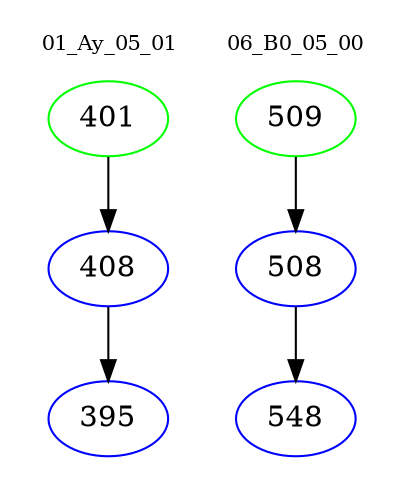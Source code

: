 digraph{
subgraph cluster_0 {
color = white
label = "01_Ay_05_01";
fontsize=10;
T0_401 [label="401", color="green"]
T0_401 -> T0_408 [color="black"]
T0_408 [label="408", color="blue"]
T0_408 -> T0_395 [color="black"]
T0_395 [label="395", color="blue"]
}
subgraph cluster_1 {
color = white
label = "06_B0_05_00";
fontsize=10;
T1_509 [label="509", color="green"]
T1_509 -> T1_508 [color="black"]
T1_508 [label="508", color="blue"]
T1_508 -> T1_548 [color="black"]
T1_548 [label="548", color="blue"]
}
}
